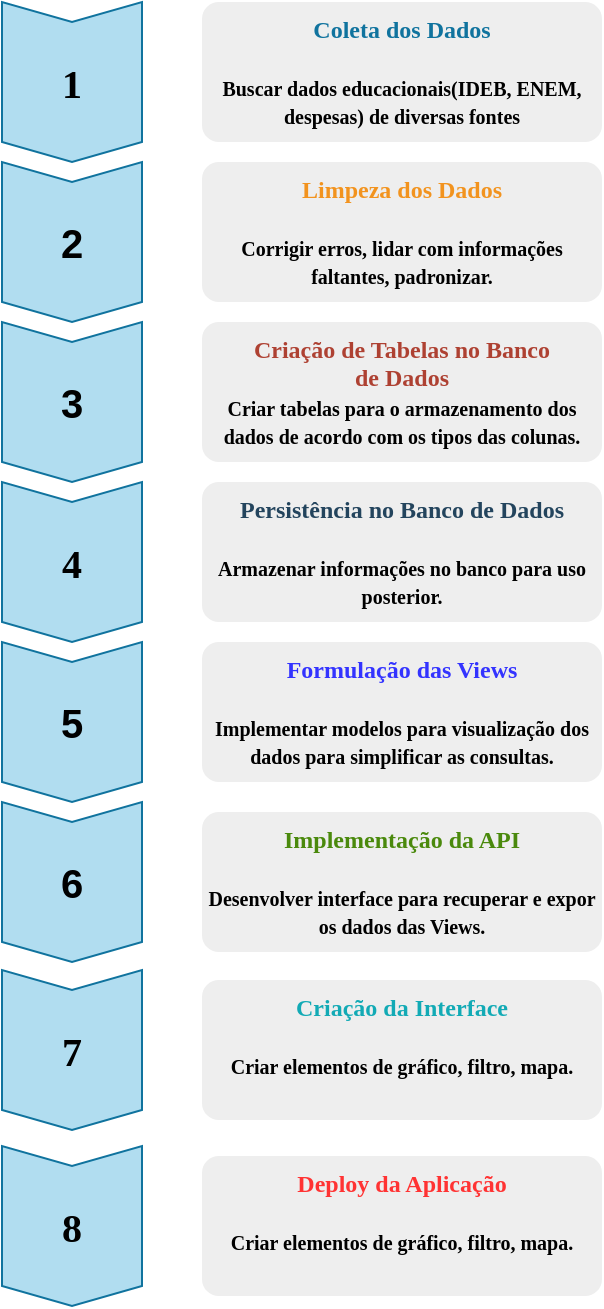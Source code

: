 <mxfile border="50" scale="3" compressed="false" locked="false" version="27.0.3">
  <diagram name="Blank" id="YmL12bMKpDGza6XwsDPr">
    <mxGraphModel dx="1188" dy="654" grid="0" gridSize="10" guides="1" tooltips="1" connect="1" arrows="1" fold="1" page="1" pageScale="1" pageWidth="827" pageHeight="1169" background="none" math="1" shadow="0">
      <root>
        <mxCell id="X5NqExCQtvZxIxQ7pmgY-0" />
        <mxCell id="1" parent="X5NqExCQtvZxIxQ7pmgY-0" />
        <mxCell id="Z9jmcAp48-CgpIdn1kDd-1" value="&lt;font style=&quot;font-size: 20px;&quot; face=&quot;Times New Roman&quot;&gt;&lt;b style=&quot;&quot;&gt;1&lt;/b&gt;&lt;/font&gt;" style="shape=step;perimeter=stepPerimeter;whiteSpace=wrap;html=1;fixedSize=1;size=10;direction=south;fillColor=#b1ddf0;strokeColor=#10739e;rounded=0;" vertex="1" parent="1">
          <mxGeometry x="272" y="86" width="70" height="80" as="geometry" />
        </mxCell>
        <mxCell id="Z9jmcAp48-CgpIdn1kDd-2" value="&lt;font style=&quot;font-size: 20px;&quot;&gt;&lt;b&gt;2&lt;/b&gt;&lt;/font&gt;" style="shape=step;perimeter=stepPerimeter;whiteSpace=wrap;html=1;fixedSize=1;size=10;direction=south;fillColor=#b1ddf0;strokeColor=#10739e;rounded=0;" vertex="1" parent="1">
          <mxGeometry x="272" y="166" width="70" height="80" as="geometry" />
        </mxCell>
        <mxCell id="Z9jmcAp48-CgpIdn1kDd-3" value="&lt;b&gt;&lt;font style=&quot;font-size: 20px;&quot;&gt;3&lt;/font&gt;&lt;/b&gt;" style="shape=step;perimeter=stepPerimeter;whiteSpace=wrap;html=1;fixedSize=1;size=10;direction=south;fillColor=#b1ddf0;strokeColor=#10739e;rounded=0;" vertex="1" parent="1">
          <mxGeometry x="272" y="246" width="70" height="80" as="geometry" />
        </mxCell>
        <mxCell id="Z9jmcAp48-CgpIdn1kDd-4" value="&lt;font style=&quot;font-size: 20px;&quot; face=&quot;Times New Roman&quot;&gt;&lt;b&gt;4&lt;/b&gt;&lt;/font&gt;" style="shape=step;perimeter=stepPerimeter;whiteSpace=wrap;html=1;fixedSize=1;size=10;direction=south;fillColor=#b1ddf0;strokeColor=#10739e;rounded=0;" vertex="1" parent="1">
          <mxGeometry x="272" y="326" width="70" height="80" as="geometry" />
        </mxCell>
        <mxCell id="Z9jmcAp48-CgpIdn1kDd-5" value="&lt;b&gt;&lt;font style=&quot;font-size: 20px;&quot;&gt;5&lt;/font&gt;&lt;/b&gt;" style="shape=step;perimeter=stepPerimeter;whiteSpace=wrap;html=1;fixedSize=1;size=10;direction=south;fillColor=#b1ddf0;strokeColor=#10739e;rounded=0;" vertex="1" parent="1">
          <mxGeometry x="272" y="406" width="70" height="80" as="geometry" />
        </mxCell>
        <mxCell id="Z9jmcAp48-CgpIdn1kDd-6" value="&lt;font face=&quot;Times New Roman&quot; style=&quot;font-size: 10px&quot;&gt;&lt;b&gt;&lt;font style=&quot;font-size: 12px;&quot; color=&quot;#10739E&quot;&gt;Coleta dos Dados&lt;/font&gt;&lt;br&gt;&lt;br&gt;&lt;font size=&quot;1&quot;&gt;Buscar dados educacionais(IDEB, ENEM, despesas) de diversas fontes&lt;/font&gt;&lt;/b&gt;&lt;/font&gt;" style="rounded=1;strokeColor=none;fillColor=#EEEEEE;align=center;arcSize=12;verticalAlign=top;whiteSpace=wrap;html=1;fontSize=12;" vertex="1" parent="1">
          <mxGeometry x="372" y="86" width="200" height="70" as="geometry" />
        </mxCell>
        <mxCell id="Z9jmcAp48-CgpIdn1kDd-7" value="&lt;font face=&quot;Times New Roman&quot; style=&quot;font-size: 10px&quot;&gt;&lt;b&gt;&lt;font style=&quot;font-size: 12px;&quot; color=&quot;#F2931E&quot;&gt;Limpeza dos Dados&lt;/font&gt;&lt;br&gt;&lt;br&gt;&lt;font size=&quot;1&quot;&gt;Corrigir erros, lidar com informações faltantes, padronizar.&lt;/font&gt;&lt;/b&gt;&lt;/font&gt;" style="rounded=1;strokeColor=none;fillColor=#EEEEEE;align=center;arcSize=12;verticalAlign=top;whiteSpace=wrap;html=1;fontSize=12;" vertex="1" parent="1">
          <mxGeometry x="372" y="166" width="200" height="70" as="geometry" />
        </mxCell>
        <mxCell id="Z9jmcAp48-CgpIdn1kDd-8" value="&lt;font style=&quot;&quot;&gt;&lt;font face=&quot;Times New Roman&quot; color=&quot;#ae4132&quot;&gt;&lt;b&gt;Criação de Tabelas no Banco&lt;/b&gt;&lt;/font&gt;&lt;/font&gt;&lt;div&gt;&lt;font face=&quot;Times New Roman&quot; color=&quot;#ae4132&quot;&gt;&lt;b&gt;de Dados&lt;/b&gt;&lt;/font&gt;&lt;div&gt;&lt;div&gt;&lt;font face=&quot;Times New Roman&quot; style=&quot;&quot;&gt;&lt;span style=&quot;font-size: x-small;&quot;&gt;&lt;b&gt;Criar tabelas para o armazenamento dos dados de acordo com os tipos das colunas.&lt;/b&gt;&lt;/span&gt;&lt;/font&gt;&lt;/div&gt;&lt;/div&gt;&lt;/div&gt;" style="rounded=1;strokeColor=none;fillColor=#EEEEEE;align=center;arcSize=12;verticalAlign=top;whiteSpace=wrap;html=1;fontSize=12;" vertex="1" parent="1">
          <mxGeometry x="372" y="246" width="200" height="70" as="geometry" />
        </mxCell>
        <mxCell id="Z9jmcAp48-CgpIdn1kDd-9" value="&lt;font face=&quot;Times New Roman&quot; style=&quot;font-size: 10px&quot;&gt;&lt;b&gt;&lt;font style=&quot;font-size: 12px;&quot; color=&quot;#23445D&quot;&gt;Persistência no Banco de Dados&lt;/font&gt;&lt;br&gt;&lt;br&gt;&lt;font size=&quot;1&quot;&gt;Armazenar informações no banco para uso posterior.&lt;/font&gt;&lt;/b&gt;&lt;/font&gt;" style="rounded=1;strokeColor=none;fillColor=#EEEEEE;align=center;arcSize=12;verticalAlign=top;whiteSpace=wrap;html=1;fontSize=12;" vertex="1" parent="1">
          <mxGeometry x="372" y="326" width="200" height="70" as="geometry" />
        </mxCell>
        <mxCell id="Z9jmcAp48-CgpIdn1kDd-10" value="&lt;font face=&quot;Times New Roman&quot; style=&quot;&quot;&gt;&lt;b&gt;&lt;font style=&quot;color: rgb(51, 51, 255);&quot;&gt;&lt;font style=&quot;font-size: 12px;&quot;&gt;Formulação das Views&lt;/font&gt;&lt;br&gt;&lt;/font&gt;&lt;br&gt;&lt;font size=&quot;1&quot;&gt;Implementar modelos para visualização dos dados para simplificar as consultas.&lt;/font&gt;&lt;/b&gt;&lt;/font&gt;" style="rounded=1;strokeColor=none;fillColor=#EEEEEE;align=center;arcSize=12;verticalAlign=top;whiteSpace=wrap;html=1;fontSize=12;" vertex="1" parent="1">
          <mxGeometry x="372" y="406" width="200" height="70" as="geometry" />
        </mxCell>
        <mxCell id="Z9jmcAp48-CgpIdn1kDd-16" value="&lt;font style=&quot;font-size: 20px;&quot;&gt;&lt;b&gt;6&lt;/b&gt;&lt;/font&gt;" style="shape=step;perimeter=stepPerimeter;whiteSpace=wrap;html=1;fixedSize=1;size=10;direction=south;fillColor=#b1ddf0;strokeColor=#10739e;rounded=0;" vertex="1" parent="1">
          <mxGeometry x="272" y="486" width="70" height="80" as="geometry" />
        </mxCell>
        <mxCell id="Z9jmcAp48-CgpIdn1kDd-17" value="&lt;font face=&quot;Times New Roman&quot; style=&quot;&quot;&gt;&lt;b&gt;&lt;font style=&quot;font-size: 10px;&quot;&gt;&lt;font style=&quot;font-size: 12px; color: light-dark(rgb(74, 137, 12), rgb(74, 137, 12));&quot;&gt;Implementação da API&lt;/font&gt;&lt;br&gt;&lt;/font&gt;&lt;br&gt;&lt;font size=&quot;1&quot;&gt;Desenvolver interface para recuperar e expor os dados das Views.&lt;/font&gt;&lt;/b&gt;&lt;/font&gt;" style="rounded=1;strokeColor=none;fillColor=#EEEEEE;align=center;arcSize=12;verticalAlign=top;whiteSpace=wrap;html=1;fontSize=12;" vertex="1" parent="1">
          <mxGeometry x="372" y="491" width="200" height="70" as="geometry" />
        </mxCell>
        <mxCell id="Z9jmcAp48-CgpIdn1kDd-18" value="&lt;font style=&quot;font-size: 20px;&quot; face=&quot;Times New Roman&quot;&gt;&lt;b&gt;7&lt;/b&gt;&lt;/font&gt;" style="shape=step;perimeter=stepPerimeter;whiteSpace=wrap;html=1;fixedSize=1;size=10;direction=south;fillColor=#b1ddf0;strokeColor=#10739e;rounded=0;" vertex="1" parent="1">
          <mxGeometry x="272" y="570" width="70" height="80" as="geometry" />
        </mxCell>
        <mxCell id="Z9jmcAp48-CgpIdn1kDd-19" value="&lt;font face=&quot;Times New Roman&quot; style=&quot;font-size: 10px&quot;&gt;&lt;b&gt;&lt;font style=&quot;font-size: 12px;&quot; color=&quot;#12AAB5&quot;&gt;Criação da Interface&lt;/font&gt;&lt;br&gt;&lt;br&gt;&lt;font size=&quot;1&quot;&gt;Criar elementos de gráfico, filtro, mapa.&lt;/font&gt;&lt;/b&gt;&lt;/font&gt;" style="rounded=1;strokeColor=none;fillColor=#EEEEEE;align=center;arcSize=12;verticalAlign=top;whiteSpace=wrap;html=1;fontSize=12;" vertex="1" parent="1">
          <mxGeometry x="372" y="575" width="200" height="70" as="geometry" />
        </mxCell>
        <mxCell id="Z9jmcAp48-CgpIdn1kDd-22" value="&lt;font style=&quot;font-size: 20px;&quot; face=&quot;Times New Roman&quot;&gt;&lt;b&gt;8&lt;/b&gt;&lt;/font&gt;" style="shape=step;perimeter=stepPerimeter;whiteSpace=wrap;html=1;fixedSize=1;size=10;direction=south;fillColor=#b1ddf0;strokeColor=#10739e;rounded=0;" vertex="1" parent="1">
          <mxGeometry x="272" y="658" width="70" height="80" as="geometry" />
        </mxCell>
        <mxCell id="Z9jmcAp48-CgpIdn1kDd-23" value="&lt;font face=&quot;Times New Roman&quot; style=&quot;font-size: 10px&quot;&gt;&lt;b&gt;&lt;font style=&quot;font-size: 12px; color: rgb(255, 51, 51);&quot;&gt;Deploy da Aplicação&lt;/font&gt;&lt;br&gt;&lt;br&gt;&lt;font size=&quot;1&quot;&gt;Criar elementos de gráfico, filtro, mapa.&lt;/font&gt;&lt;/b&gt;&lt;/font&gt;" style="rounded=1;strokeColor=none;fillColor=#EEEEEE;align=center;arcSize=12;verticalAlign=top;whiteSpace=wrap;html=1;fontSize=12;" vertex="1" parent="1">
          <mxGeometry x="372" y="663" width="200" height="70" as="geometry" />
        </mxCell>
      </root>
    </mxGraphModel>
  </diagram>
</mxfile>
